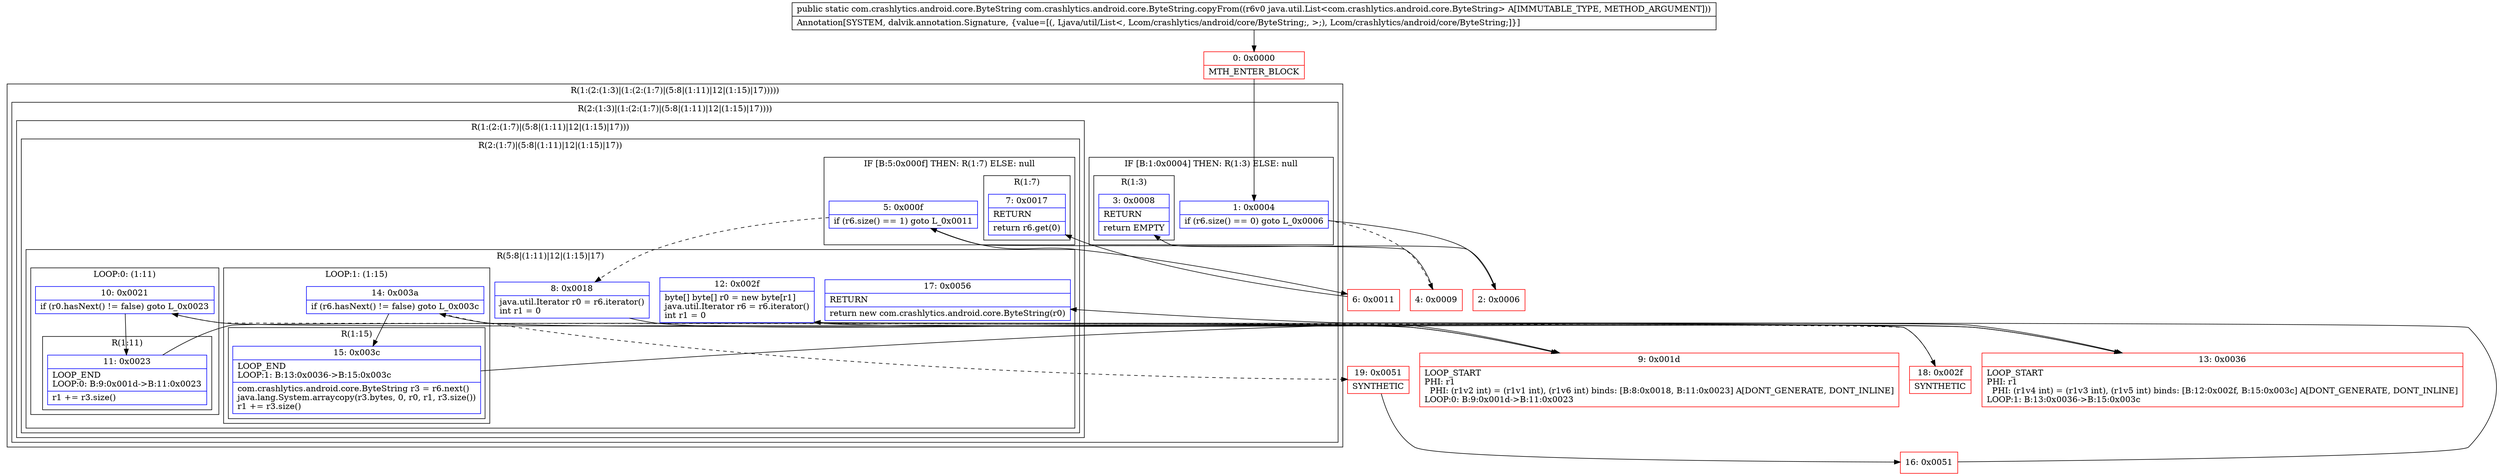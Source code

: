 digraph "CFG forcom.crashlytics.android.core.ByteString.copyFrom(Ljava\/util\/List;)Lcom\/crashlytics\/android\/core\/ByteString;" {
subgraph cluster_Region_873031547 {
label = "R(1:(2:(1:3)|(1:(2:(1:7)|(5:8|(1:11)|12|(1:15)|17)))))";
node [shape=record,color=blue];
subgraph cluster_Region_2140439552 {
label = "R(2:(1:3)|(1:(2:(1:7)|(5:8|(1:11)|12|(1:15)|17))))";
node [shape=record,color=blue];
subgraph cluster_IfRegion_1258245231 {
label = "IF [B:1:0x0004] THEN: R(1:3) ELSE: null";
node [shape=record,color=blue];
Node_1 [shape=record,label="{1\:\ 0x0004|if (r6.size() == 0) goto L_0x0006\l}"];
subgraph cluster_Region_951370845 {
label = "R(1:3)";
node [shape=record,color=blue];
Node_3 [shape=record,label="{3\:\ 0x0008|RETURN\l|return EMPTY\l}"];
}
}
subgraph cluster_Region_1199136399 {
label = "R(1:(2:(1:7)|(5:8|(1:11)|12|(1:15)|17)))";
node [shape=record,color=blue];
subgraph cluster_Region_479618788 {
label = "R(2:(1:7)|(5:8|(1:11)|12|(1:15)|17))";
node [shape=record,color=blue];
subgraph cluster_IfRegion_742051117 {
label = "IF [B:5:0x000f] THEN: R(1:7) ELSE: null";
node [shape=record,color=blue];
Node_5 [shape=record,label="{5\:\ 0x000f|if (r6.size() == 1) goto L_0x0011\l}"];
subgraph cluster_Region_850555611 {
label = "R(1:7)";
node [shape=record,color=blue];
Node_7 [shape=record,label="{7\:\ 0x0017|RETURN\l|return r6.get(0)\l}"];
}
}
subgraph cluster_Region_1611105187 {
label = "R(5:8|(1:11)|12|(1:15)|17)";
node [shape=record,color=blue];
Node_8 [shape=record,label="{8\:\ 0x0018|java.util.Iterator r0 = r6.iterator()\lint r1 = 0\l}"];
subgraph cluster_LoopRegion_1068687140 {
label = "LOOP:0: (1:11)";
node [shape=record,color=blue];
Node_10 [shape=record,label="{10\:\ 0x0021|if (r0.hasNext() != false) goto L_0x0023\l}"];
subgraph cluster_Region_1690087363 {
label = "R(1:11)";
node [shape=record,color=blue];
Node_11 [shape=record,label="{11\:\ 0x0023|LOOP_END\lLOOP:0: B:9:0x001d\-\>B:11:0x0023\l|r1 += r3.size()\l}"];
}
}
Node_12 [shape=record,label="{12\:\ 0x002f|byte[] byte[] r0 = new byte[r1]\ljava.util.Iterator r6 = r6.iterator()\lint r1 = 0\l}"];
subgraph cluster_LoopRegion_280768368 {
label = "LOOP:1: (1:15)";
node [shape=record,color=blue];
Node_14 [shape=record,label="{14\:\ 0x003a|if (r6.hasNext() != false) goto L_0x003c\l}"];
subgraph cluster_Region_435533520 {
label = "R(1:15)";
node [shape=record,color=blue];
Node_15 [shape=record,label="{15\:\ 0x003c|LOOP_END\lLOOP:1: B:13:0x0036\-\>B:15:0x003c\l|com.crashlytics.android.core.ByteString r3 = r6.next()\ljava.lang.System.arraycopy(r3.bytes, 0, r0, r1, r3.size())\lr1 += r3.size()\l}"];
}
}
Node_17 [shape=record,label="{17\:\ 0x0056|RETURN\l|return new com.crashlytics.android.core.ByteString(r0)\l}"];
}
}
}
}
}
Node_0 [shape=record,color=red,label="{0\:\ 0x0000|MTH_ENTER_BLOCK\l}"];
Node_2 [shape=record,color=red,label="{2\:\ 0x0006}"];
Node_4 [shape=record,color=red,label="{4\:\ 0x0009}"];
Node_6 [shape=record,color=red,label="{6\:\ 0x0011}"];
Node_9 [shape=record,color=red,label="{9\:\ 0x001d|LOOP_START\lPHI: r1 \l  PHI: (r1v2 int) = (r1v1 int), (r1v6 int) binds: [B:8:0x0018, B:11:0x0023] A[DONT_GENERATE, DONT_INLINE]\lLOOP:0: B:9:0x001d\-\>B:11:0x0023\l}"];
Node_13 [shape=record,color=red,label="{13\:\ 0x0036|LOOP_START\lPHI: r1 \l  PHI: (r1v4 int) = (r1v3 int), (r1v5 int) binds: [B:12:0x002f, B:15:0x003c] A[DONT_GENERATE, DONT_INLINE]\lLOOP:1: B:13:0x0036\-\>B:15:0x003c\l}"];
Node_16 [shape=record,color=red,label="{16\:\ 0x0051}"];
Node_18 [shape=record,color=red,label="{18\:\ 0x002f|SYNTHETIC\l}"];
Node_19 [shape=record,color=red,label="{19\:\ 0x0051|SYNTHETIC\l}"];
MethodNode[shape=record,label="{public static com.crashlytics.android.core.ByteString com.crashlytics.android.core.ByteString.copyFrom((r6v0 java.util.List\<com.crashlytics.android.core.ByteString\> A[IMMUTABLE_TYPE, METHOD_ARGUMENT]))  | Annotation[SYSTEM, dalvik.annotation.Signature, \{value=[(, Ljava\/util\/List\<, Lcom\/crashlytics\/android\/core\/ByteString;, \>;), Lcom\/crashlytics\/android\/core\/ByteString;]\}]\l}"];
MethodNode -> Node_0;
Node_1 -> Node_2;
Node_1 -> Node_4[style=dashed];
Node_5 -> Node_6;
Node_5 -> Node_8[style=dashed];
Node_8 -> Node_9;
Node_10 -> Node_11;
Node_10 -> Node_18[style=dashed];
Node_11 -> Node_9;
Node_12 -> Node_13;
Node_14 -> Node_15;
Node_14 -> Node_19[style=dashed];
Node_15 -> Node_13;
Node_0 -> Node_1;
Node_2 -> Node_3;
Node_4 -> Node_5;
Node_6 -> Node_7;
Node_9 -> Node_10;
Node_13 -> Node_14;
Node_16 -> Node_17;
Node_18 -> Node_12;
Node_19 -> Node_16;
}


